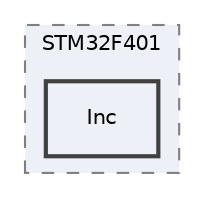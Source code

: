 digraph "subs/STM32CubeIDE/STM32F401/Inc"
{
 // LATEX_PDF_SIZE
  edge [fontname="Helvetica",fontsize="10",labelfontname="Helvetica",labelfontsize="10"];
  node [fontname="Helvetica",fontsize="10",shape=record];
  compound=true
  subgraph clusterdir_f27e95553a846392cb72ffd72d801048 {
    graph [ bgcolor="#edf0f7", pencolor="grey50", style="filled,dashed,", label="STM32F401", fontname="Helvetica", fontsize="10", URL="dir_f27e95553a846392cb72ffd72d801048.html"]
  dir_02b15f23a56132b50f8ee339545b5c83 [shape=box, label="Inc", style="filled,bold,", fillcolor="#edf0f7", color="grey25", URL="dir_02b15f23a56132b50f8ee339545b5c83.html"];
  }
}
